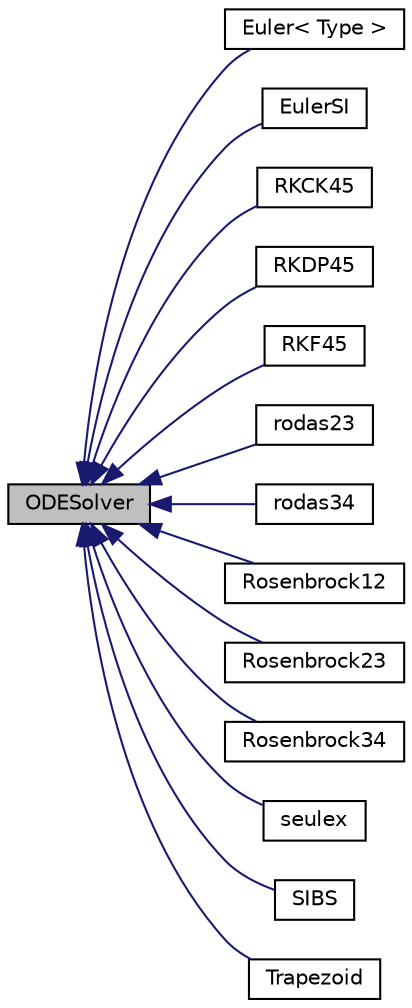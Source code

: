 digraph "ODESolver"
{
  bgcolor="transparent";
  edge [fontname="Helvetica",fontsize="10",labelfontname="Helvetica",labelfontsize="10"];
  node [fontname="Helvetica",fontsize="10",shape=record];
  rankdir="LR";
  Node0 [label="ODESolver",height=0.2,width=0.4,color="black", fillcolor="grey75", style="filled", fontcolor="black"];
  Node0 -> Node1 [dir="back",color="midnightblue",fontsize="10",style="solid",fontname="Helvetica"];
  Node1 [label="Euler\< Type \>",height=0.2,width=0.4,color="black",URL="$a24969.html",tooltip="Euler-implicit integration. "];
  Node0 -> Node2 [dir="back",color="midnightblue",fontsize="10",style="solid",fontname="Helvetica"];
  Node2 [label="EulerSI",height=0.2,width=0.4,color="black",URL="$a26685.html",tooltip="Semi-implicit Euler ODE solver of order (0)1. "];
  Node0 -> Node3 [dir="back",color="midnightblue",fontsize="10",style="solid",fontname="Helvetica"];
  Node3 [label="RKCK45",height=0.2,width=0.4,color="black",URL="$a26697.html",tooltip="4/5th Order Cash-Karp Runge-Kutta ODE solver. "];
  Node0 -> Node4 [dir="back",color="midnightblue",fontsize="10",style="solid",fontname="Helvetica"];
  Node4 [label="RKDP45",height=0.2,width=0.4,color="black",URL="$a26701.html",tooltip="4/5th Order Dormand–Prince Runge-Kutta ODE solver. "];
  Node0 -> Node5 [dir="back",color="midnightblue",fontsize="10",style="solid",fontname="Helvetica"];
  Node5 [label="RKF45",height=0.2,width=0.4,color="black",URL="$a26705.html",tooltip="4/5th Order Runge-Kutta-Fehlberg ODE solver "];
  Node0 -> Node6 [dir="back",color="midnightblue",fontsize="10",style="solid",fontname="Helvetica"];
  Node6 [label="rodas23",height=0.2,width=0.4,color="black",URL="$a26709.html",tooltip="L-stable, stiffly-accurate embedded Rosenbrock ODE solver of order (2)3. "];
  Node0 -> Node7 [dir="back",color="midnightblue",fontsize="10",style="solid",fontname="Helvetica"];
  Node7 [label="rodas34",height=0.2,width=0.4,color="black",URL="$a26713.html",tooltip="L-stable, stiffly-accurate embedded Rosenbrock ODE solver of order (3)4. "];
  Node0 -> Node8 [dir="back",color="midnightblue",fontsize="10",style="solid",fontname="Helvetica"];
  Node8 [label="Rosenbrock12",height=0.2,width=0.4,color="black",URL="$a26717.html",tooltip="L-stable embedded Rosenbrock ODE solver of order (1)2. "];
  Node0 -> Node9 [dir="back",color="midnightblue",fontsize="10",style="solid",fontname="Helvetica"];
  Node9 [label="Rosenbrock23",height=0.2,width=0.4,color="black",URL="$a26721.html",tooltip="L-stable embedded Rosenbrock ODE solver of order (2)3. "];
  Node0 -> Node10 [dir="back",color="midnightblue",fontsize="10",style="solid",fontname="Helvetica"];
  Node10 [label="Rosenbrock34",height=0.2,width=0.4,color="black",URL="$a26725.html",tooltip="L-stable embedded Rosenbrock ODE solver of order (3)4. "];
  Node0 -> Node11 [dir="back",color="midnightblue",fontsize="10",style="solid",fontname="Helvetica"];
  Node11 [label="seulex",height=0.2,width=0.4,color="black",URL="$a26729.html",tooltip="An extrapolation-algorithm, based on the linearly implicit Euler method with step size control and or..."];
  Node0 -> Node12 [dir="back",color="midnightblue",fontsize="10",style="solid",fontname="Helvetica"];
  Node12 [label="SIBS",height=0.2,width=0.4,color="black",URL="$a26733.html",tooltip="A semi-implicit mid-point solver for stiff systems of ordinary differential equations. "];
  Node0 -> Node13 [dir="back",color="midnightblue",fontsize="10",style="solid",fontname="Helvetica"];
  Node13 [label="Trapezoid",height=0.2,width=0.4,color="black",URL="$a26737.html",tooltip="Trapezoidal ODE solver of order (1)2. "];
}
